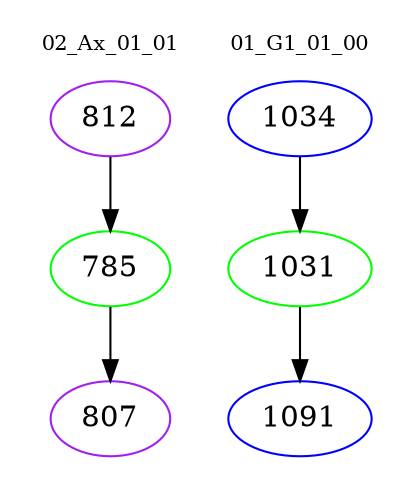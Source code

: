 digraph{
subgraph cluster_0 {
color = white
label = "02_Ax_01_01";
fontsize=10;
T0_812 [label="812", color="purple"]
T0_812 -> T0_785 [color="black"]
T0_785 [label="785", color="green"]
T0_785 -> T0_807 [color="black"]
T0_807 [label="807", color="purple"]
}
subgraph cluster_1 {
color = white
label = "01_G1_01_00";
fontsize=10;
T1_1034 [label="1034", color="blue"]
T1_1034 -> T1_1031 [color="black"]
T1_1031 [label="1031", color="green"]
T1_1031 -> T1_1091 [color="black"]
T1_1091 [label="1091", color="blue"]
}
}
